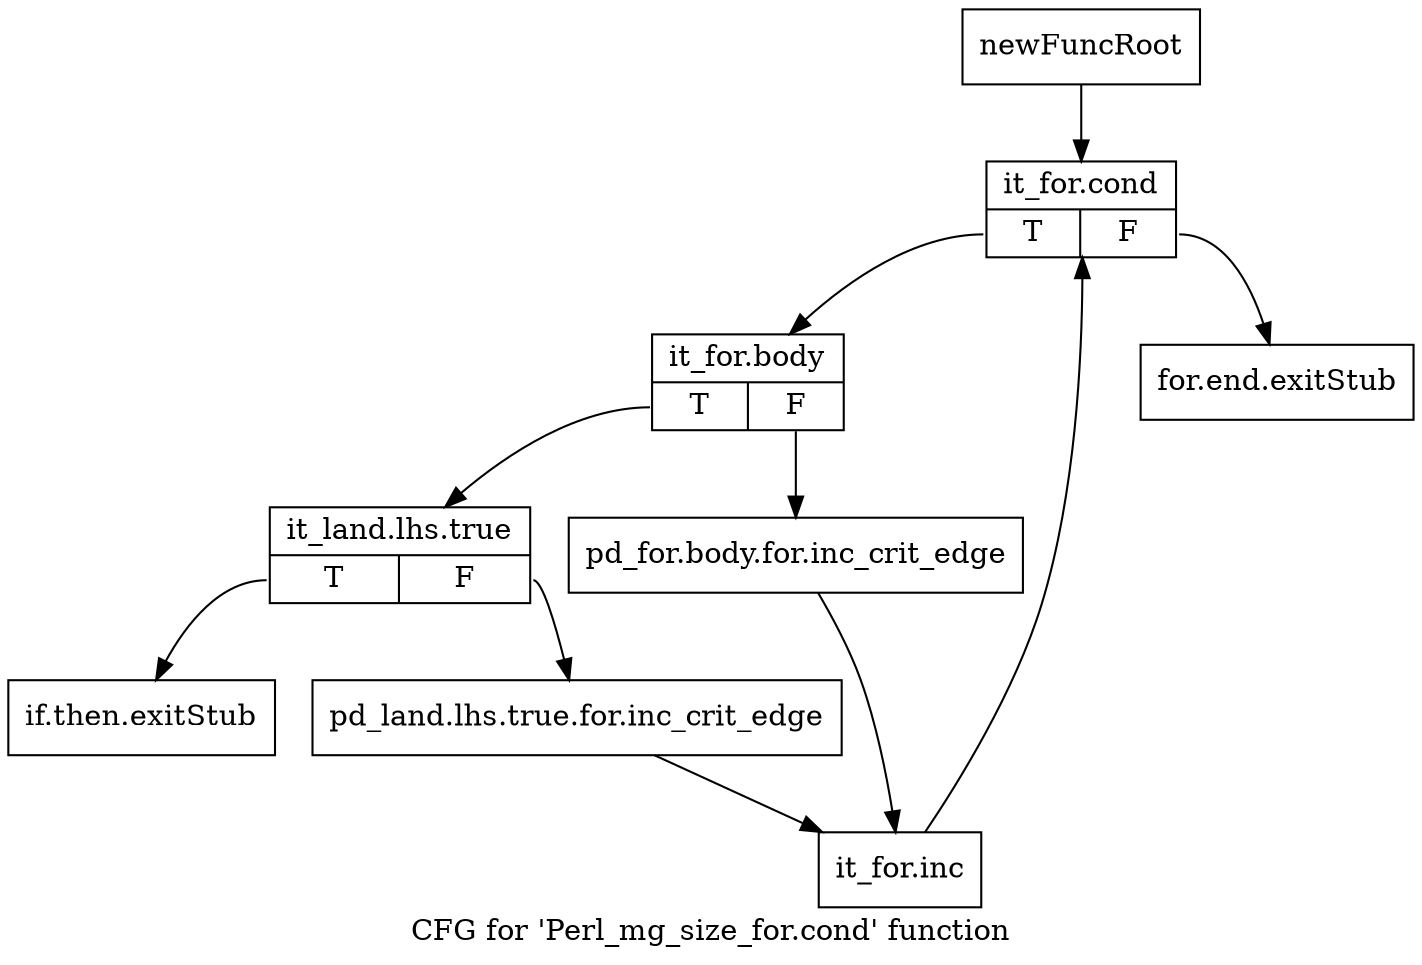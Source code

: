 digraph "CFG for 'Perl_mg_size_for.cond' function" {
	label="CFG for 'Perl_mg_size_for.cond' function";

	Node0x4bbb740 [shape=record,label="{newFuncRoot}"];
	Node0x4bbb740 -> Node0x4bbb830;
	Node0x4bbb790 [shape=record,label="{for.end.exitStub}"];
	Node0x4bbb7e0 [shape=record,label="{if.then.exitStub}"];
	Node0x4bbb830 [shape=record,label="{it_for.cond|{<s0>T|<s1>F}}"];
	Node0x4bbb830:s0 -> Node0x4bbb880;
	Node0x4bbb830:s1 -> Node0x4bbb790;
	Node0x4bbb880 [shape=record,label="{it_for.body|{<s0>T|<s1>F}}"];
	Node0x4bbb880:s0 -> Node0x4bbb920;
	Node0x4bbb880:s1 -> Node0x4bbb8d0;
	Node0x4bbb8d0 [shape=record,label="{pd_for.body.for.inc_crit_edge}"];
	Node0x4bbb8d0 -> Node0x4bbb9c0;
	Node0x4bbb920 [shape=record,label="{it_land.lhs.true|{<s0>T|<s1>F}}"];
	Node0x4bbb920:s0 -> Node0x4bbb7e0;
	Node0x4bbb920:s1 -> Node0x4bbb970;
	Node0x4bbb970 [shape=record,label="{pd_land.lhs.true.for.inc_crit_edge}"];
	Node0x4bbb970 -> Node0x4bbb9c0;
	Node0x4bbb9c0 [shape=record,label="{it_for.inc}"];
	Node0x4bbb9c0 -> Node0x4bbb830;
}
